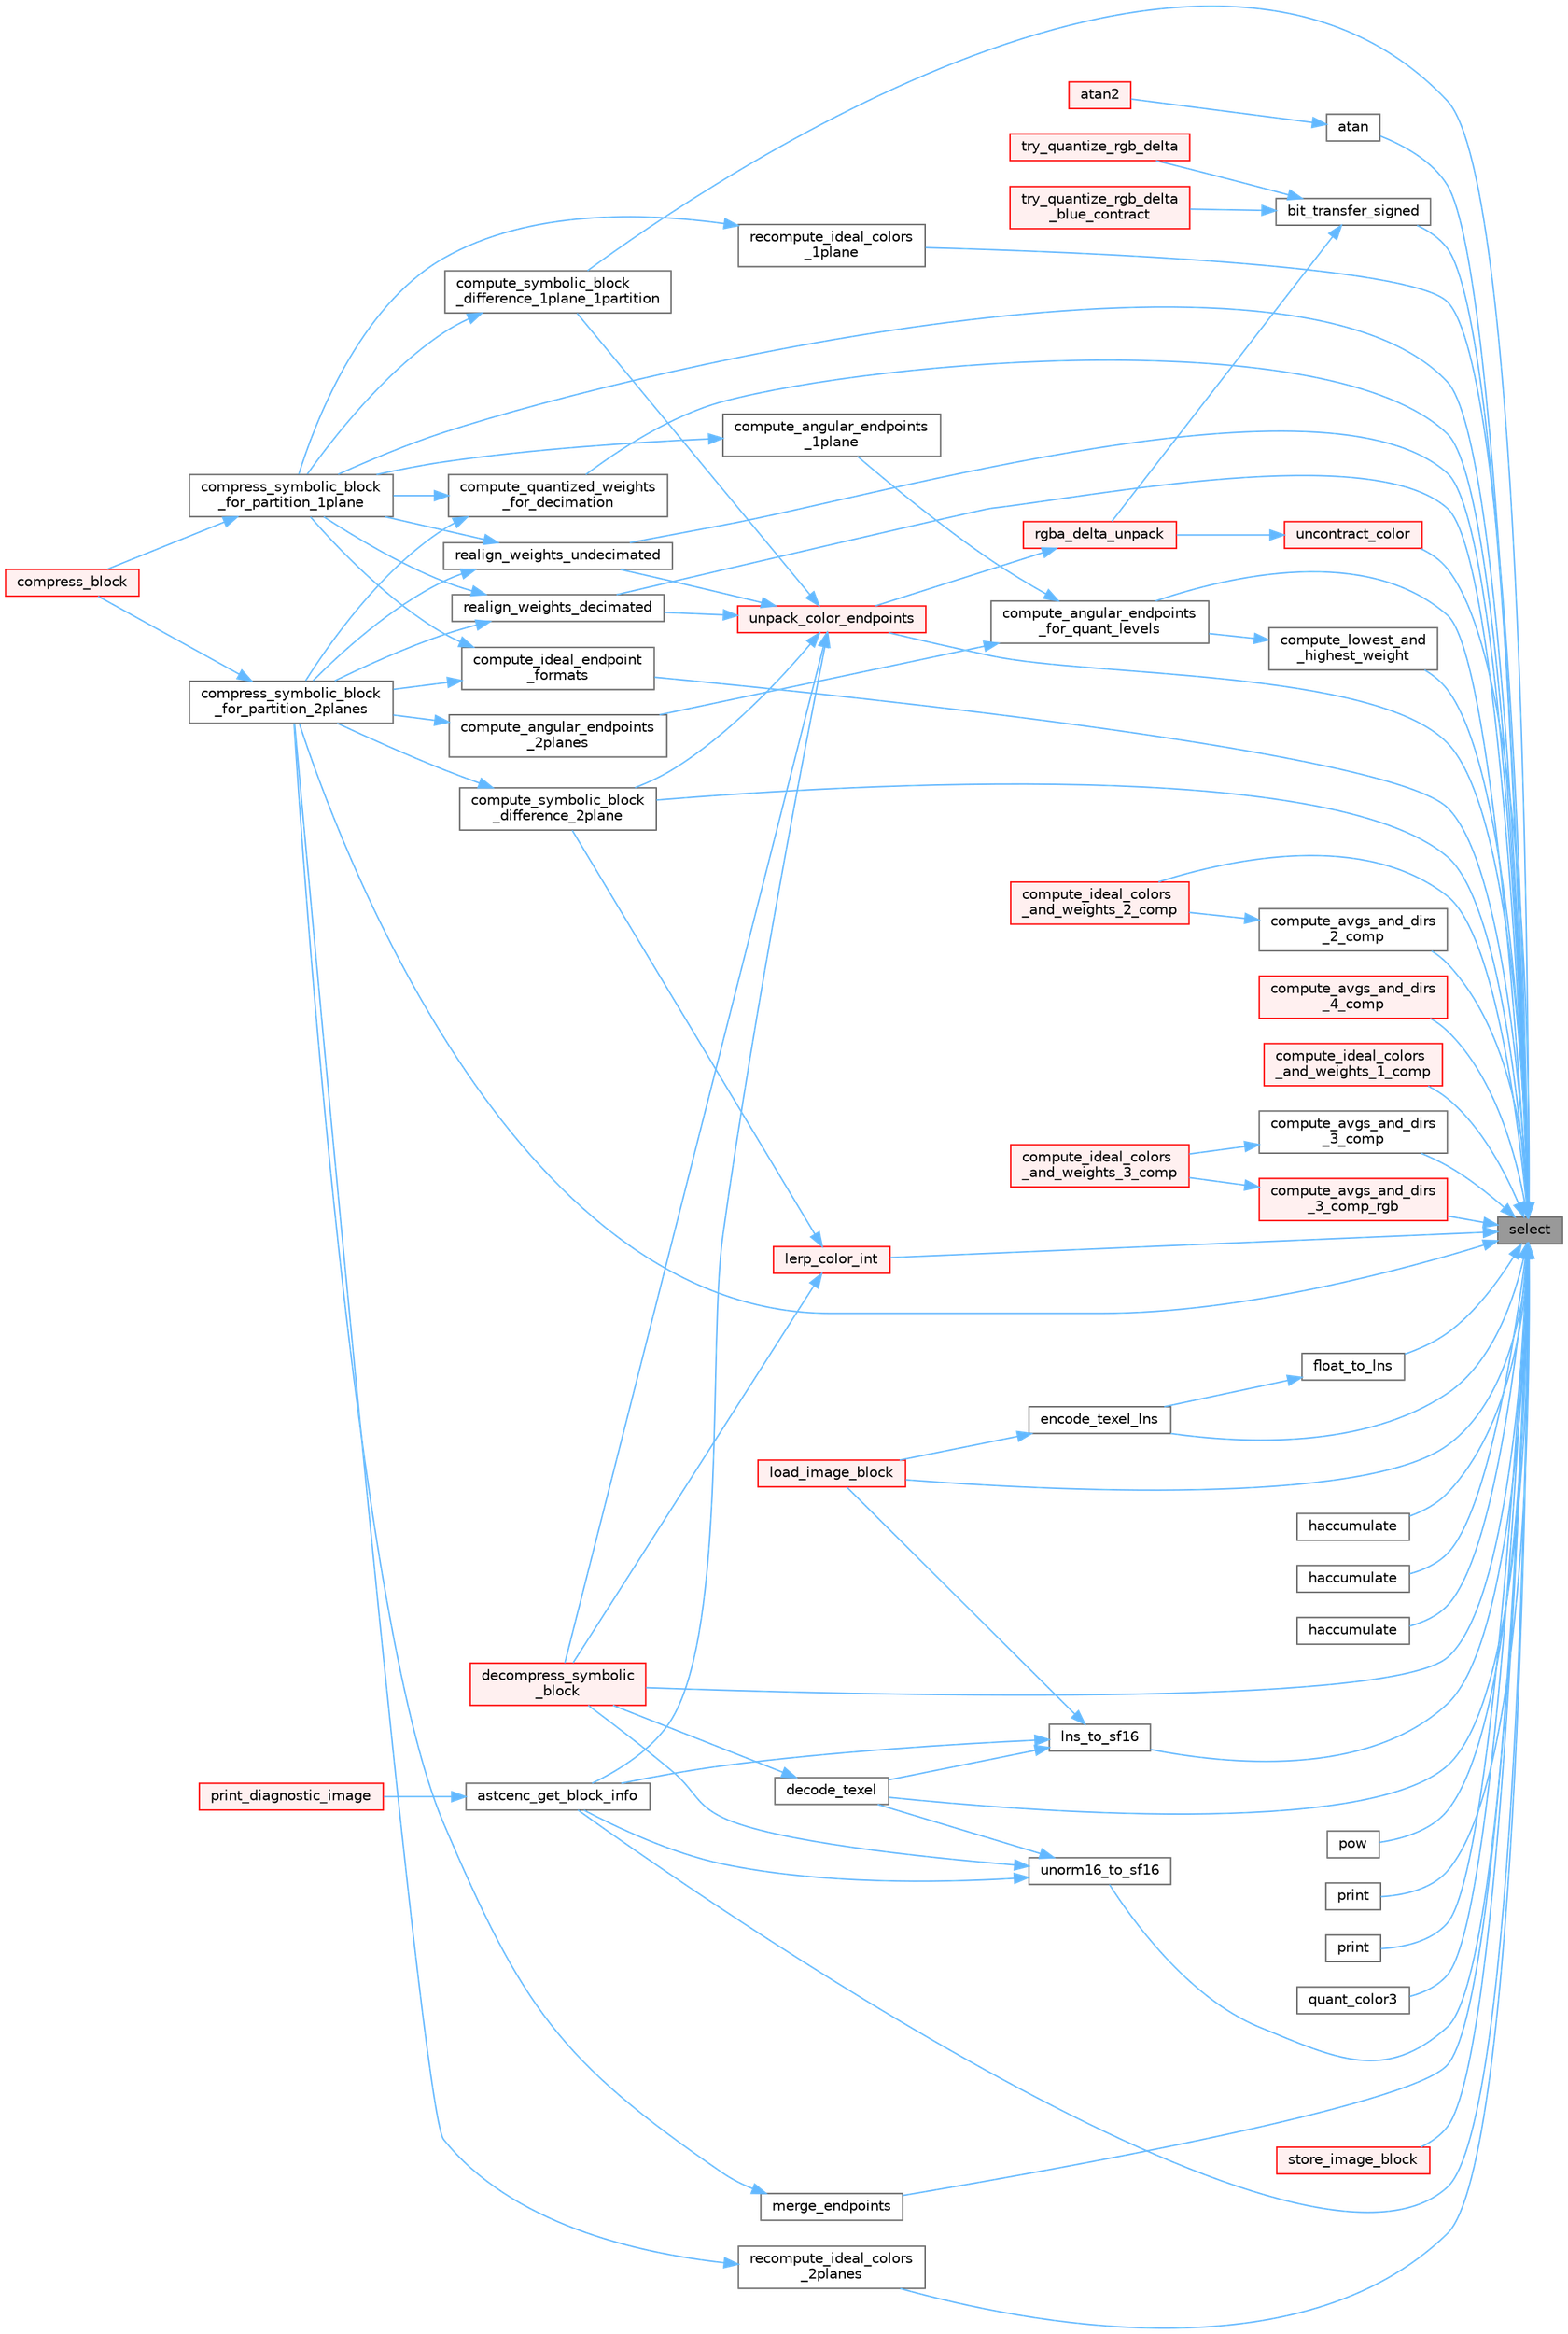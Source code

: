 digraph "select"
{
 // LATEX_PDF_SIZE
  bgcolor="transparent";
  edge [fontname=Helvetica,fontsize=10,labelfontname=Helvetica,labelfontsize=10];
  node [fontname=Helvetica,fontsize=10,shape=box,height=0.2,width=0.4];
  rankdir="RL";
  Node1 [id="Node000001",label="select",height=0.2,width=0.4,color="gray40", fillcolor="grey60", style="filled", fontcolor="black",tooltip="Return lanes from b if cond is set, else a."];
  Node1 -> Node2 [id="edge1_Node000001_Node000002",dir="back",color="steelblue1",style="solid",tooltip=" "];
  Node2 [id="Node000002",label="astcenc_get_block_info",height=0.2,width=0.4,color="grey40", fillcolor="white", style="filled",URL="$astcenc__entry_8cpp.html#a4138a9fb500526b5bfd98ea53a3ecec7",tooltip="Provide a high level summary of a block's encoding."];
  Node2 -> Node3 [id="edge2_Node000002_Node000003",dir="back",color="steelblue1",style="solid",tooltip=" "];
  Node3 [id="Node000003",label="print_diagnostic_image",height=0.2,width=0.4,color="red", fillcolor="#FFF0F0", style="filled",URL="$astcenccli__toplevel_8cpp.html#ac1760850c83dafab500f7cf8ab789246",tooltip="Populate a single diagnostic image showing aspects of the encoding."];
  Node1 -> Node7 [id="edge3_Node000001_Node000007",dir="back",color="steelblue1",style="solid",tooltip=" "];
  Node7 [id="Node000007",label="atan",height=0.2,width=0.4,color="grey40", fillcolor="white", style="filled",URL="$astcenc__vecmathlib_8h.html#a57f123f6c9bc31cdb2da321b778954a2",tooltip="Return fast, but approximate, vector atan(x)."];
  Node7 -> Node8 [id="edge4_Node000007_Node000008",dir="back",color="steelblue1",style="solid",tooltip=" "];
  Node8 [id="Node000008",label="atan2",height=0.2,width=0.4,color="red", fillcolor="#FFF0F0", style="filled",URL="$astcenc__vecmathlib_8h.html#a0d4a4b324b23d5b82c16b03e83a2d056",tooltip="Return fast, but approximate, vector atan2(x, y)."];
  Node1 -> Node19 [id="edge5_Node000001_Node000019",dir="back",color="steelblue1",style="solid",tooltip=" "];
  Node19 [id="Node000019",label="bit_transfer_signed",height=0.2,width=0.4,color="grey40", fillcolor="white", style="filled",URL="$astcenc__vecmathlib__common__4_8h.html#acaab0374259bd298c1282e6a0b84bc8f",tooltip="Apply signed bit transfer."];
  Node19 -> Node20 [id="edge6_Node000019_Node000020",dir="back",color="steelblue1",style="solid",tooltip=" "];
  Node20 [id="Node000020",label="rgba_delta_unpack",height=0.2,width=0.4,color="red", fillcolor="#FFF0F0", style="filled",URL="$astcenc__color__unquantize_8cpp.html#abb9e5b31fe822e7e3ab0757f1989a321",tooltip="Unpack an LDR RGBA color that uses delta encoding."];
  Node20 -> Node23 [id="edge7_Node000020_Node000023",dir="back",color="steelblue1",style="solid",tooltip=" "];
  Node23 [id="Node000023",label="unpack_color_endpoints",height=0.2,width=0.4,color="red", fillcolor="#FFF0F0", style="filled",URL="$astcenc__color__unquantize_8cpp.html#ab9b659180fb522b05391892336dbc095",tooltip="Unpack a single pair of encoded endpoints."];
  Node23 -> Node2 [id="edge8_Node000023_Node000002",dir="back",color="steelblue1",style="solid",tooltip=" "];
  Node23 -> Node25 [id="edge9_Node000023_Node000025",dir="back",color="steelblue1",style="solid",tooltip=" "];
  Node25 [id="Node000025",label="compute_symbolic_block\l_difference_1plane_1partition",height=0.2,width=0.4,color="grey40", fillcolor="white", style="filled",URL="$astcenc__decompress__symbolic_8cpp.html#aff8e27acd948a9cc5631d99c80906b2f",tooltip="Compute the error between a symbolic block and the original input data."];
  Node25 -> Node12 [id="edge10_Node000025_Node000012",dir="back",color="steelblue1",style="solid",tooltip=" "];
  Node12 [id="Node000012",label="compress_symbolic_block\l_for_partition_1plane",height=0.2,width=0.4,color="grey40", fillcolor="white", style="filled",URL="$astcenc__compress__symbolic_8cpp.html#af5f518a15600c71922e69267dea2db99",tooltip="Compress a block using a chosen partitioning and 1 plane of weights."];
  Node12 -> Node13 [id="edge11_Node000012_Node000013",dir="back",color="steelblue1",style="solid",tooltip=" "];
  Node13 [id="Node000013",label="compress_block",height=0.2,width=0.4,color="red", fillcolor="#FFF0F0", style="filled",URL="$astcenc__compress__symbolic_8cpp.html#a579b9a2ceeecda2fb3abe63b8311df1c",tooltip="Compress an image block into a physical block."];
  Node23 -> Node26 [id="edge12_Node000023_Node000026",dir="back",color="steelblue1",style="solid",tooltip=" "];
  Node26 [id="Node000026",label="compute_symbolic_block\l_difference_2plane",height=0.2,width=0.4,color="grey40", fillcolor="white", style="filled",URL="$astcenc__decompress__symbolic_8cpp.html#a9c23f8373c9f5e708650b7c8e038b182",tooltip="Compute the error between a symbolic block and the original input data."];
  Node26 -> Node18 [id="edge13_Node000026_Node000018",dir="back",color="steelblue1",style="solid",tooltip=" "];
  Node18 [id="Node000018",label="compress_symbolic_block\l_for_partition_2planes",height=0.2,width=0.4,color="grey40", fillcolor="white", style="filled",URL="$astcenc__compress__symbolic_8cpp.html#af11a976c8ea386db054bef472ce0667c",tooltip="Compress a block using a chosen partitioning and 2 planes of weights."];
  Node18 -> Node13 [id="edge14_Node000018_Node000013",dir="back",color="steelblue1",style="solid",tooltip=" "];
  Node23 -> Node27 [id="edge15_Node000023_Node000027",dir="back",color="steelblue1",style="solid",tooltip=" "];
  Node27 [id="Node000027",label="decompress_symbolic\l_block",height=0.2,width=0.4,color="red", fillcolor="#FFF0F0", style="filled",URL="$astcenc__decompress__symbolic_8cpp.html#a4a5f09c362972951a31e4d7ff918f89f",tooltip="Decompress a symbolic block in to an image block."];
  Node23 -> Node30 [id="edge16_Node000023_Node000030",dir="back",color="steelblue1",style="solid",tooltip=" "];
  Node30 [id="Node000030",label="realign_weights_decimated",height=0.2,width=0.4,color="grey40", fillcolor="white", style="filled",URL="$astcenc__compress__symbolic_8cpp.html#af80747ee43aa6fda579161376205c294",tooltip="Attempt to improve weights given a chosen configuration."];
  Node30 -> Node12 [id="edge17_Node000030_Node000012",dir="back",color="steelblue1",style="solid",tooltip=" "];
  Node30 -> Node18 [id="edge18_Node000030_Node000018",dir="back",color="steelblue1",style="solid",tooltip=" "];
  Node23 -> Node31 [id="edge19_Node000023_Node000031",dir="back",color="steelblue1",style="solid",tooltip=" "];
  Node31 [id="Node000031",label="realign_weights_undecimated",height=0.2,width=0.4,color="grey40", fillcolor="white", style="filled",URL="$astcenc__compress__symbolic_8cpp.html#a91e5fa530ba0e492b85132e416a5ddf4",tooltip="Attempt to improve weights given a chosen configuration."];
  Node31 -> Node12 [id="edge20_Node000031_Node000012",dir="back",color="steelblue1",style="solid",tooltip=" "];
  Node31 -> Node18 [id="edge21_Node000031_Node000018",dir="back",color="steelblue1",style="solid",tooltip=" "];
  Node19 -> Node32 [id="edge22_Node000019_Node000032",dir="back",color="steelblue1",style="solid",tooltip=" "];
  Node32 [id="Node000032",label="try_quantize_rgb_delta",height=0.2,width=0.4,color="red", fillcolor="#FFF0F0", style="filled",URL="$astcenc__color__quantize_8cpp.html#a6b7ee442b1e9da4ac693000c4f805c7b",tooltip="Try to quantize an LDR RGB color using delta encoding."];
  Node19 -> Node34 [id="edge23_Node000019_Node000034",dir="back",color="steelblue1",style="solid",tooltip=" "];
  Node34 [id="Node000034",label="try_quantize_rgb_delta\l_blue_contract",height=0.2,width=0.4,color="red", fillcolor="#FFF0F0", style="filled",URL="$astcenc__color__quantize_8cpp.html#aedceeace1416ce23b9a934ce87f96c3c",tooltip="Try to quantize an LDR RGB color using delta encoding and blue-contraction."];
  Node1 -> Node12 [id="edge24_Node000001_Node000012",dir="back",color="steelblue1",style="solid",tooltip=" "];
  Node1 -> Node18 [id="edge25_Node000001_Node000018",dir="back",color="steelblue1",style="solid",tooltip=" "];
  Node1 -> Node10 [id="edge26_Node000001_Node000010",dir="back",color="steelblue1",style="solid",tooltip=" "];
  Node10 [id="Node000010",label="compute_angular_endpoints\l_for_quant_levels",height=0.2,width=0.4,color="grey40", fillcolor="white", style="filled",URL="$astcenc__weight__align_8cpp.html#a52f057b7da5fc35adac361b3696ac963",tooltip="The main function for the angular algorithm."];
  Node10 -> Node11 [id="edge27_Node000010_Node000011",dir="back",color="steelblue1",style="solid",tooltip=" "];
  Node11 [id="Node000011",label="compute_angular_endpoints\l_1plane",height=0.2,width=0.4,color="grey40", fillcolor="white", style="filled",URL="$astcenc__weight__align_8cpp.html#af1b151d02c3af92eb002dc7172111233",tooltip="Compute the angular endpoints for one plane for each block mode."];
  Node11 -> Node12 [id="edge28_Node000011_Node000012",dir="back",color="steelblue1",style="solid",tooltip=" "];
  Node10 -> Node17 [id="edge29_Node000010_Node000017",dir="back",color="steelblue1",style="solid",tooltip=" "];
  Node17 [id="Node000017",label="compute_angular_endpoints\l_2planes",height=0.2,width=0.4,color="grey40", fillcolor="white", style="filled",URL="$astcenc__weight__align_8cpp.html#a571d7379fd52446338ef4fa7e700cb42",tooltip="Compute the angular endpoints for two planes for each block mode."];
  Node17 -> Node18 [id="edge30_Node000017_Node000018",dir="back",color="steelblue1",style="solid",tooltip=" "];
  Node1 -> Node36 [id="edge31_Node000001_Node000036",dir="back",color="steelblue1",style="solid",tooltip=" "];
  Node36 [id="Node000036",label="compute_avgs_and_dirs\l_2_comp",height=0.2,width=0.4,color="grey40", fillcolor="white", style="filled",URL="$astcenc__averages__and__directions_8cpp.html#a63e55f3f2ec6932357b8387f3dd82f7a",tooltip="Compute averages and dominant directions for each partition in a 2 component texture."];
  Node36 -> Node37 [id="edge32_Node000036_Node000037",dir="back",color="steelblue1",style="solid",tooltip=" "];
  Node37 [id="Node000037",label="compute_ideal_colors\l_and_weights_2_comp",height=0.2,width=0.4,color="red", fillcolor="#FFF0F0", style="filled",URL="$astcenc__ideal__endpoints__and__weights_8cpp.html#ad96c399a873ddd142d4779b6aeb74b87",tooltip="Compute the ideal endpoints and weights for 2 color components."];
  Node1 -> Node39 [id="edge33_Node000001_Node000039",dir="back",color="steelblue1",style="solid",tooltip=" "];
  Node39 [id="Node000039",label="compute_avgs_and_dirs\l_3_comp",height=0.2,width=0.4,color="grey40", fillcolor="white", style="filled",URL="$astcenc__averages__and__directions_8cpp.html#a33f923c5a839af4f1d369a391183c384",tooltip="Compute averages and dominant directions for each partition in a 3 component texture."];
  Node39 -> Node40 [id="edge34_Node000039_Node000040",dir="back",color="steelblue1",style="solid",tooltip=" "];
  Node40 [id="Node000040",label="compute_ideal_colors\l_and_weights_3_comp",height=0.2,width=0.4,color="red", fillcolor="#FFF0F0", style="filled",URL="$astcenc__ideal__endpoints__and__weights_8cpp.html#a7ec20ff2556f6357cc0754c13e841262",tooltip="Compute the ideal endpoints and weights for 3 color components."];
  Node1 -> Node42 [id="edge35_Node000001_Node000042",dir="back",color="steelblue1",style="solid",tooltip=" "];
  Node42 [id="Node000042",label="compute_avgs_and_dirs\l_3_comp_rgb",height=0.2,width=0.4,color="red", fillcolor="#FFF0F0", style="filled",URL="$astcenc__averages__and__directions_8cpp.html#a73936e5cf41b74f2b8d9b137a9d64253",tooltip="Compute averages and dominant directions for each partition in a 3 component texture."];
  Node42 -> Node40 [id="edge36_Node000042_Node000040",dir="back",color="steelblue1",style="solid",tooltip=" "];
  Node1 -> Node46 [id="edge37_Node000001_Node000046",dir="back",color="steelblue1",style="solid",tooltip=" "];
  Node46 [id="Node000046",label="compute_avgs_and_dirs\l_4_comp",height=0.2,width=0.4,color="red", fillcolor="#FFF0F0", style="filled",URL="$astcenc__averages__and__directions_8cpp.html#a00407861c2f0e767b64b1cb1bb7a27b6",tooltip="Compute averages and dominant directions for each partition in a 4 component texture."];
  Node1 -> Node48 [id="edge38_Node000001_Node000048",dir="back",color="steelblue1",style="solid",tooltip=" "];
  Node48 [id="Node000048",label="compute_ideal_colors\l_and_weights_1_comp",height=0.2,width=0.4,color="red", fillcolor="#FFF0F0", style="filled",URL="$astcenc__ideal__endpoints__and__weights_8cpp.html#a3e9812129972c73914841ecc0f6a7e71",tooltip="Compute the ideal endpoints and weights for 1 color component."];
  Node1 -> Node37 [id="edge39_Node000001_Node000037",dir="back",color="steelblue1",style="solid",tooltip=" "];
  Node1 -> Node44 [id="edge40_Node000001_Node000044",dir="back",color="steelblue1",style="solid",tooltip=" "];
  Node44 [id="Node000044",label="compute_ideal_endpoint\l_formats",height=0.2,width=0.4,color="grey40", fillcolor="white", style="filled",URL="$astcenc__pick__best__endpoint__format_8cpp.html#a81c7b68e8c7b82a5ff718f21bd4f3c35",tooltip="Identify, for each mode, which set of color endpoint produces the best result."];
  Node44 -> Node12 [id="edge41_Node000044_Node000012",dir="back",color="steelblue1",style="solid",tooltip=" "];
  Node44 -> Node18 [id="edge42_Node000044_Node000018",dir="back",color="steelblue1",style="solid",tooltip=" "];
  Node1 -> Node49 [id="edge43_Node000001_Node000049",dir="back",color="steelblue1",style="solid",tooltip=" "];
  Node49 [id="Node000049",label="compute_lowest_and\l_highest_weight",height=0.2,width=0.4,color="grey40", fillcolor="white", style="filled",URL="$astcenc__weight__align_8cpp.html#a32b24429143eb7c5b7050885943aad1b",tooltip="For a given step size compute the lowest and highest weight."];
  Node49 -> Node10 [id="edge44_Node000049_Node000010",dir="back",color="steelblue1",style="solid",tooltip=" "];
  Node1 -> Node50 [id="edge45_Node000001_Node000050",dir="back",color="steelblue1",style="solid",tooltip=" "];
  Node50 [id="Node000050",label="compute_quantized_weights\l_for_decimation",height=0.2,width=0.4,color="grey40", fillcolor="white", style="filled",URL="$astcenc__ideal__endpoints__and__weights_8cpp.html#af42cf444db5f16e2ed4fb642acf81f4a",tooltip="Compute the optimal quantized weights for a decimation table."];
  Node50 -> Node12 [id="edge46_Node000050_Node000012",dir="back",color="steelblue1",style="solid",tooltip=" "];
  Node50 -> Node18 [id="edge47_Node000050_Node000018",dir="back",color="steelblue1",style="solid",tooltip=" "];
  Node1 -> Node25 [id="edge48_Node000001_Node000025",dir="back",color="steelblue1",style="solid",tooltip=" "];
  Node1 -> Node26 [id="edge49_Node000001_Node000026",dir="back",color="steelblue1",style="solid",tooltip=" "];
  Node1 -> Node51 [id="edge50_Node000001_Node000051",dir="back",color="steelblue1",style="solid",tooltip=" "];
  Node51 [id="Node000051",label="decode_texel",height=0.2,width=0.4,color="grey40", fillcolor="white", style="filled",URL="$astcenc__decompress__symbolic_8cpp.html#a9389a206914c0bbd0cb8a5d065dc56fe",tooltip="Convert integer color value into a float value for the decoder."];
  Node51 -> Node27 [id="edge51_Node000051_Node000027",dir="back",color="steelblue1",style="solid",tooltip=" "];
  Node1 -> Node27 [id="edge52_Node000001_Node000027",dir="back",color="steelblue1",style="solid",tooltip=" "];
  Node1 -> Node52 [id="edge53_Node000001_Node000052",dir="back",color="steelblue1",style="solid",tooltip=" "];
  Node52 [id="Node000052",label="encode_texel_lns",height=0.2,width=0.4,color="grey40", fillcolor="white", style="filled",URL="$astcenc__image_8cpp.html#ab1928a8877d97e7fca94c20dff6d3326",tooltip="Encode a texel that includes at least some HDR LNS texels."];
  Node52 -> Node53 [id="edge54_Node000052_Node000053",dir="back",color="steelblue1",style="solid",tooltip=" "];
  Node53 [id="Node000053",label="load_image_block",height=0.2,width=0.4,color="red", fillcolor="#FFF0F0", style="filled",URL="$astcenc__image_8cpp.html#ac38601dc2481e26c57906255523f7262",tooltip="Load a single image block from the input image."];
  Node1 -> Node54 [id="edge55_Node000001_Node000054",dir="back",color="steelblue1",style="solid",tooltip=" "];
  Node54 [id="Node000054",label="float_to_lns",height=0.2,width=0.4,color="grey40", fillcolor="white", style="filled",URL="$astcenc__vecmathlib_8h.html#a31e34e7d35ae75fd745c6d9117d7eabb",tooltip="Convert float to 16-bit LNS."];
  Node54 -> Node52 [id="edge56_Node000054_Node000052",dir="back",color="steelblue1",style="solid",tooltip=" "];
  Node1 -> Node55 [id="edge57_Node000001_Node000055",dir="back",color="steelblue1",style="solid",tooltip=" "];
  Node55 [id="Node000055",label="haccumulate",height=0.2,width=0.4,color="grey40", fillcolor="white", style="filled",URL="$astcenc__vecmathlib__common__4_8h.html#a40fd3cc64fcafe4807ef1c7205a0c198",tooltip="Accumulate lane-wise sums for a masked vector."];
  Node1 -> Node56 [id="edge58_Node000001_Node000056",dir="back",color="steelblue1",style="solid",tooltip=" "];
  Node56 [id="Node000056",label="haccumulate",height=0.2,width=0.4,color="grey40", fillcolor="white", style="filled",URL="$astcenc__vecmathlib__avx2__8_8h.html#ab468787d1c874f7e604b73b083de661f",tooltip="Accumulate masked lane-wise sums for a vector, folded 4-wide."];
  Node1 -> Node57 [id="edge59_Node000001_Node000057",dir="back",color="steelblue1",style="solid",tooltip=" "];
  Node57 [id="Node000057",label="haccumulate",height=0.2,width=0.4,color="grey40", fillcolor="white", style="filled",URL="$astcenc__vecmathlib__avx2__8_8h.html#aff255c60741626dbc4c36b9aa78f89cd",tooltip="Accumulate masked lane-wise sums for a vector."];
  Node1 -> Node58 [id="edge60_Node000001_Node000058",dir="back",color="steelblue1",style="solid",tooltip=" "];
  Node58 [id="Node000058",label="lerp_color_int",height=0.2,width=0.4,color="red", fillcolor="#FFF0F0", style="filled",URL="$astcenc__decompress__symbolic_8cpp.html#ae5360e637f5ba7f34bc952c0112f4e8e",tooltip="Functions to decompress a symbolic block."];
  Node58 -> Node26 [id="edge61_Node000058_Node000026",dir="back",color="steelblue1",style="solid",tooltip=" "];
  Node58 -> Node27 [id="edge62_Node000058_Node000027",dir="back",color="steelblue1",style="solid",tooltip=" "];
  Node1 -> Node59 [id="edge63_Node000001_Node000059",dir="back",color="steelblue1",style="solid",tooltip=" "];
  Node59 [id="Node000059",label="lns_to_sf16",height=0.2,width=0.4,color="grey40", fillcolor="white", style="filled",URL="$astcenc__vecmathlib_8h.html#aa1ab2044e5354115ee71324e30fba1ed",tooltip="Convert 16-bit LNS to float16."];
  Node59 -> Node2 [id="edge64_Node000059_Node000002",dir="back",color="steelblue1",style="solid",tooltip=" "];
  Node59 -> Node51 [id="edge65_Node000059_Node000051",dir="back",color="steelblue1",style="solid",tooltip=" "];
  Node59 -> Node53 [id="edge66_Node000059_Node000053",dir="back",color="steelblue1",style="solid",tooltip=" "];
  Node1 -> Node53 [id="edge67_Node000001_Node000053",dir="back",color="steelblue1",style="solid",tooltip=" "];
  Node1 -> Node60 [id="edge68_Node000001_Node000060",dir="back",color="steelblue1",style="solid",tooltip=" "];
  Node60 [id="Node000060",label="merge_endpoints",height=0.2,width=0.4,color="grey40", fillcolor="white", style="filled",URL="$astcenc__compress__symbolic_8cpp.html#a7a73021370668773ad84b7a2f6285023",tooltip="Functions to compress a symbolic block."];
  Node60 -> Node18 [id="edge69_Node000060_Node000018",dir="back",color="steelblue1",style="solid",tooltip=" "];
  Node1 -> Node61 [id="edge70_Node000001_Node000061",dir="back",color="steelblue1",style="solid",tooltip=" "];
  Node61 [id="Node000061",label="pow",height=0.2,width=0.4,color="grey40", fillcolor="white", style="filled",URL="$astcenc__vecmathlib_8h.html#a4c1d7b228b3f79a7260ea87d535324cb",tooltip="Compute an approximate pow(x, y) for each lane in the vector."];
  Node1 -> Node62 [id="edge71_Node000001_Node000062",dir="back",color="steelblue1",style="solid",tooltip=" "];
  Node62 [id="Node000062",label="print",height=0.2,width=0.4,color="grey40", fillcolor="white", style="filled",URL="$astcenc__vecmathlib__common__4_8h.html#afd997d3a73ccf952728a0d263df7868e",tooltip="Debug function to print a vector of masks."];
  Node1 -> Node63 [id="edge72_Node000001_Node000063",dir="back",color="steelblue1",style="solid",tooltip=" "];
  Node63 [id="Node000063",label="print",height=0.2,width=0.4,color="grey40", fillcolor="white", style="filled",URL="$astcenc__vecmathlib__avx2__8_8h.html#a13d56ecd4a955ba3f7dfcd7cec979177",tooltip="Debug function to print a vector of masks."];
  Node1 -> Node64 [id="edge73_Node000001_Node000064",dir="back",color="steelblue1",style="solid",tooltip=" "];
  Node64 [id="Node000064",label="quant_color3",height=0.2,width=0.4,color="grey40", fillcolor="white", style="filled",URL="$astcenc__color__quantize_8cpp.html#affbf6defc49c5c213d7a7409c219a557",tooltip="Determine the quantized value given a quantization level and residual."];
  Node1 -> Node30 [id="edge74_Node000001_Node000030",dir="back",color="steelblue1",style="solid",tooltip=" "];
  Node1 -> Node31 [id="edge75_Node000001_Node000031",dir="back",color="steelblue1",style="solid",tooltip=" "];
  Node1 -> Node65 [id="edge76_Node000001_Node000065",dir="back",color="steelblue1",style="solid",tooltip=" "];
  Node65 [id="Node000065",label="recompute_ideal_colors\l_1plane",height=0.2,width=0.4,color="grey40", fillcolor="white", style="filled",URL="$astcenc__ideal__endpoints__and__weights_8cpp.html#a02bcad94240678ee727ccf2f0fbfb5d3",tooltip="For a given 1 plane weight set recompute the endpoint colors."];
  Node65 -> Node12 [id="edge77_Node000065_Node000012",dir="back",color="steelblue1",style="solid",tooltip=" "];
  Node1 -> Node66 [id="edge78_Node000001_Node000066",dir="back",color="steelblue1",style="solid",tooltip=" "];
  Node66 [id="Node000066",label="recompute_ideal_colors\l_2planes",height=0.2,width=0.4,color="grey40", fillcolor="white", style="filled",URL="$astcenc__ideal__endpoints__and__weights_8cpp.html#afb3c455470bef24f48d7815bb78bb569",tooltip="For a given 2 plane weight set recompute the endpoint colors."];
  Node66 -> Node18 [id="edge79_Node000066_Node000018",dir="back",color="steelblue1",style="solid",tooltip=" "];
  Node1 -> Node67 [id="edge80_Node000001_Node000067",dir="back",color="steelblue1",style="solid",tooltip=" "];
  Node67 [id="Node000067",label="store_image_block",height=0.2,width=0.4,color="red", fillcolor="#FFF0F0", style="filled",URL="$astcenc__image_8cpp.html#a987bc85f97f6168e6c99aa60879622f5",tooltip="Store a single image block to the output image."];
  Node1 -> Node68 [id="edge81_Node000001_Node000068",dir="back",color="steelblue1",style="solid",tooltip=" "];
  Node68 [id="Node000068",label="uncontract_color",height=0.2,width=0.4,color="red", fillcolor="#FFF0F0", style="filled",URL="$astcenc__color__unquantize_8cpp.html#a604a48c74e6d1c8476146b0955331344",tooltip="Functions for color unquantization."];
  Node68 -> Node20 [id="edge82_Node000068_Node000020",dir="back",color="steelblue1",style="solid",tooltip=" "];
  Node1 -> Node71 [id="edge83_Node000001_Node000071",dir="back",color="steelblue1",style="solid",tooltip=" "];
  Node71 [id="Node000071",label="unorm16_to_sf16",height=0.2,width=0.4,color="grey40", fillcolor="white", style="filled",URL="$astcenc__vecmathlib_8h.html#a478b1f2bc7a3589bfbe32b398583c502",tooltip="Convert unorm16 [0, 65535] to float16 in range [0, 1]."];
  Node71 -> Node2 [id="edge84_Node000071_Node000002",dir="back",color="steelblue1",style="solid",tooltip=" "];
  Node71 -> Node51 [id="edge85_Node000071_Node000051",dir="back",color="steelblue1",style="solid",tooltip=" "];
  Node71 -> Node27 [id="edge86_Node000071_Node000027",dir="back",color="steelblue1",style="solid",tooltip=" "];
  Node1 -> Node23 [id="edge87_Node000001_Node000023",dir="back",color="steelblue1",style="solid",tooltip=" "];
}
